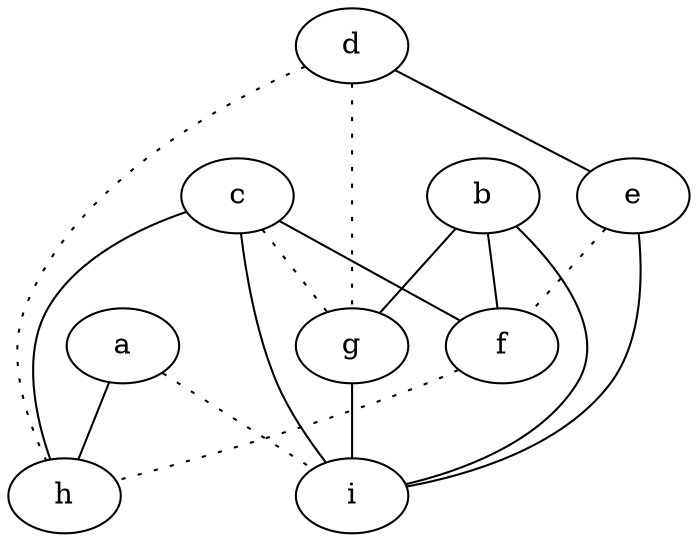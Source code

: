 graph {
a -- h;
a -- i [style=dotted];
b -- f;
b -- g;
b -- i;
c -- f;
c -- g [style=dotted];
c -- h;
c -- i;
d -- e;
d -- g [style=dotted];
d -- h [style=dotted];
e -- f [style=dotted];
e -- i;
f -- h [style=dotted];
g -- i;
}
